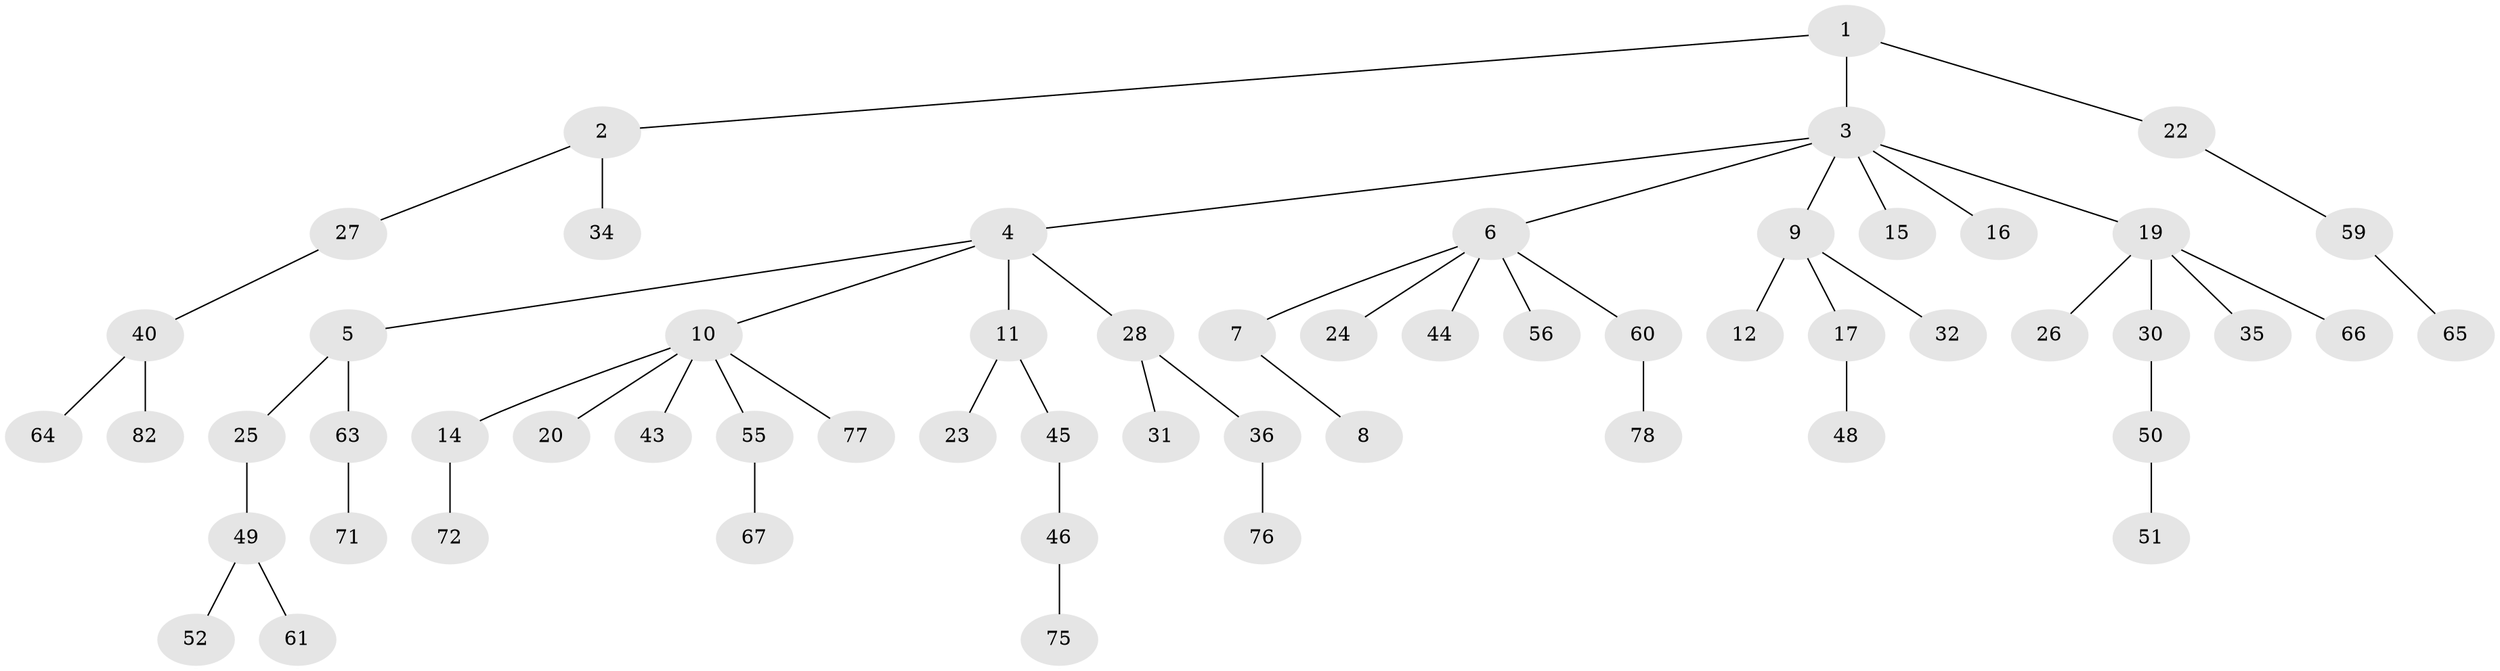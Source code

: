 // Generated by graph-tools (version 1.1) at 2025/24/03/03/25 07:24:05]
// undirected, 58 vertices, 57 edges
graph export_dot {
graph [start="1"]
  node [color=gray90,style=filled];
  1;
  2 [super="+33"];
  3 [super="+18"];
  4 [super="+37"];
  5 [super="+57"];
  6 [super="+47"];
  7;
  8;
  9 [super="+58"];
  10 [super="+41"];
  11 [super="+13"];
  12;
  14 [super="+54"];
  15;
  16 [super="+53"];
  17 [super="+38"];
  19 [super="+21"];
  20;
  22 [super="+62"];
  23;
  24;
  25 [super="+74"];
  26 [super="+73"];
  27 [super="+29"];
  28 [super="+70"];
  30 [super="+39"];
  31 [super="+42"];
  32;
  34;
  35;
  36;
  40 [super="+79"];
  43;
  44;
  45 [super="+80"];
  46 [super="+69"];
  48;
  49;
  50;
  51;
  52;
  55 [super="+81"];
  56;
  59 [super="+68"];
  60;
  61;
  63;
  64;
  65;
  66;
  67 [super="+83"];
  71;
  72;
  75;
  76;
  77;
  78;
  82;
  1 -- 2;
  1 -- 3;
  1 -- 22;
  2 -- 27;
  2 -- 34;
  3 -- 4;
  3 -- 6;
  3 -- 9;
  3 -- 15;
  3 -- 16;
  3 -- 19;
  4 -- 5;
  4 -- 10;
  4 -- 11;
  4 -- 28;
  5 -- 25;
  5 -- 63;
  6 -- 7;
  6 -- 24;
  6 -- 44;
  6 -- 56;
  6 -- 60;
  7 -- 8;
  9 -- 12;
  9 -- 17;
  9 -- 32;
  10 -- 14;
  10 -- 20;
  10 -- 43;
  10 -- 77;
  10 -- 55;
  11 -- 45;
  11 -- 23;
  14 -- 72;
  17 -- 48;
  19 -- 26;
  19 -- 35;
  19 -- 66;
  19 -- 30;
  22 -- 59;
  25 -- 49;
  27 -- 40;
  28 -- 31;
  28 -- 36;
  30 -- 50;
  36 -- 76;
  40 -- 64;
  40 -- 82;
  45 -- 46;
  46 -- 75;
  49 -- 52;
  49 -- 61;
  50 -- 51;
  55 -- 67;
  59 -- 65;
  60 -- 78;
  63 -- 71;
}

